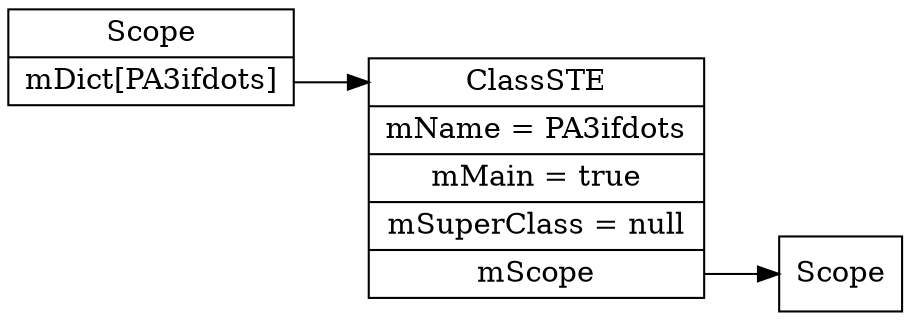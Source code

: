 digraph ASTGraph {
graph [rankdir="LR"];
node [shape=record];
0 [ label=" <f0> Scope | <f1> mDict\[PA3ifdots\] "];
1[ label="  <f0> ClassSTE| <f1> mName = PA3ifdots| <f2> mMain = true| <f3> mSuperClass = null| <f4> mScope "];
0:<f1> -> 1:<f0>
2 [ label=" <f0> Scope "];
1:<f4> -> 2:<f0>
}
